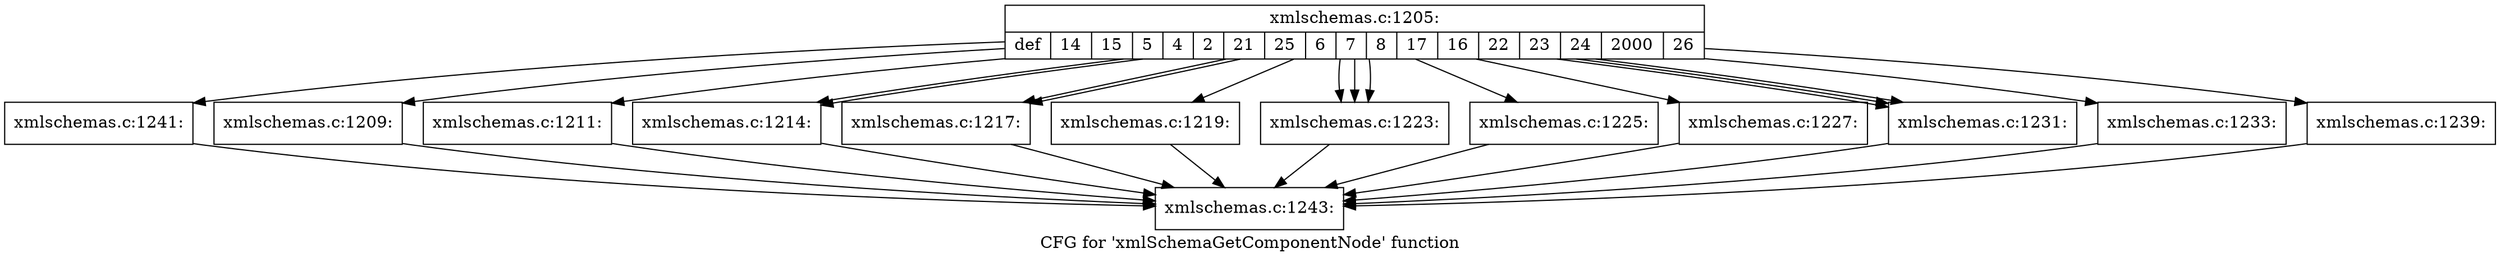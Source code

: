 digraph "CFG for 'xmlSchemaGetComponentNode' function" {
	label="CFG for 'xmlSchemaGetComponentNode' function";

	Node0x55d025e31c20 [shape=record,label="{xmlschemas.c:1205:|{<s0>def|<s1>14|<s2>15|<s3>5|<s4>4|<s5>2|<s6>21|<s7>25|<s8>6|<s9>7|<s10>8|<s11>17|<s12>16|<s13>22|<s14>23|<s15>24|<s16>2000|<s17>26}}"];
	Node0x55d025e31c20 -> Node0x55d025e31b20;
	Node0x55d025e31c20 -> Node0x55d025e372f0;
	Node0x55d025e31c20 -> Node0x55d025e37640;
	Node0x55d025e31c20 -> Node0x55d025e37950;
	Node0x55d025e31c20 -> Node0x55d025e37950;
	Node0x55d025e31c20 -> Node0x55d025e37c60;
	Node0x55d025e31c20 -> Node0x55d025e37c60;
	Node0x55d025e31c20 -> Node0x55d025e37f70;
	Node0x55d025e31c20 -> Node0x55d025e38280;
	Node0x55d025e31c20 -> Node0x55d025e38280;
	Node0x55d025e31c20 -> Node0x55d025e38280;
	Node0x55d025e31c20 -> Node0x55d025e38630;
	Node0x55d025e31c20 -> Node0x55d025e39020;
	Node0x55d025e31c20 -> Node0x55d025e393d0;
	Node0x55d025e31c20 -> Node0x55d025e393d0;
	Node0x55d025e31c20 -> Node0x55d025e393d0;
	Node0x55d025e31c20 -> Node0x55d025e39780;
	Node0x55d025e31c20 -> Node0x55d025e39b30;
	Node0x55d025e372f0 [shape=record,label="{xmlschemas.c:1209:}"];
	Node0x55d025e372f0 -> Node0x55d025e31c70;
	Node0x55d025e37640 [shape=record,label="{xmlschemas.c:1211:}"];
	Node0x55d025e37640 -> Node0x55d025e31c70;
	Node0x55d025e37950 [shape=record,label="{xmlschemas.c:1214:}"];
	Node0x55d025e37950 -> Node0x55d025e31c70;
	Node0x55d025e37c60 [shape=record,label="{xmlschemas.c:1217:}"];
	Node0x55d025e37c60 -> Node0x55d025e31c70;
	Node0x55d025e37f70 [shape=record,label="{xmlschemas.c:1219:}"];
	Node0x55d025e37f70 -> Node0x55d025e31c70;
	Node0x55d025e38280 [shape=record,label="{xmlschemas.c:1223:}"];
	Node0x55d025e38280 -> Node0x55d025e31c70;
	Node0x55d025e38630 [shape=record,label="{xmlschemas.c:1225:}"];
	Node0x55d025e38630 -> Node0x55d025e31c70;
	Node0x55d025e39020 [shape=record,label="{xmlschemas.c:1227:}"];
	Node0x55d025e39020 -> Node0x55d025e31c70;
	Node0x55d025e393d0 [shape=record,label="{xmlschemas.c:1231:}"];
	Node0x55d025e393d0 -> Node0x55d025e31c70;
	Node0x55d025e39780 [shape=record,label="{xmlschemas.c:1233:}"];
	Node0x55d025e39780 -> Node0x55d025e31c70;
	Node0x55d025e39b30 [shape=record,label="{xmlschemas.c:1239:}"];
	Node0x55d025e39b30 -> Node0x55d025e31c70;
	Node0x55d025e31b20 [shape=record,label="{xmlschemas.c:1241:}"];
	Node0x55d025e31b20 -> Node0x55d025e31c70;
	Node0x55d025e31c70 [shape=record,label="{xmlschemas.c:1243:}"];
}
